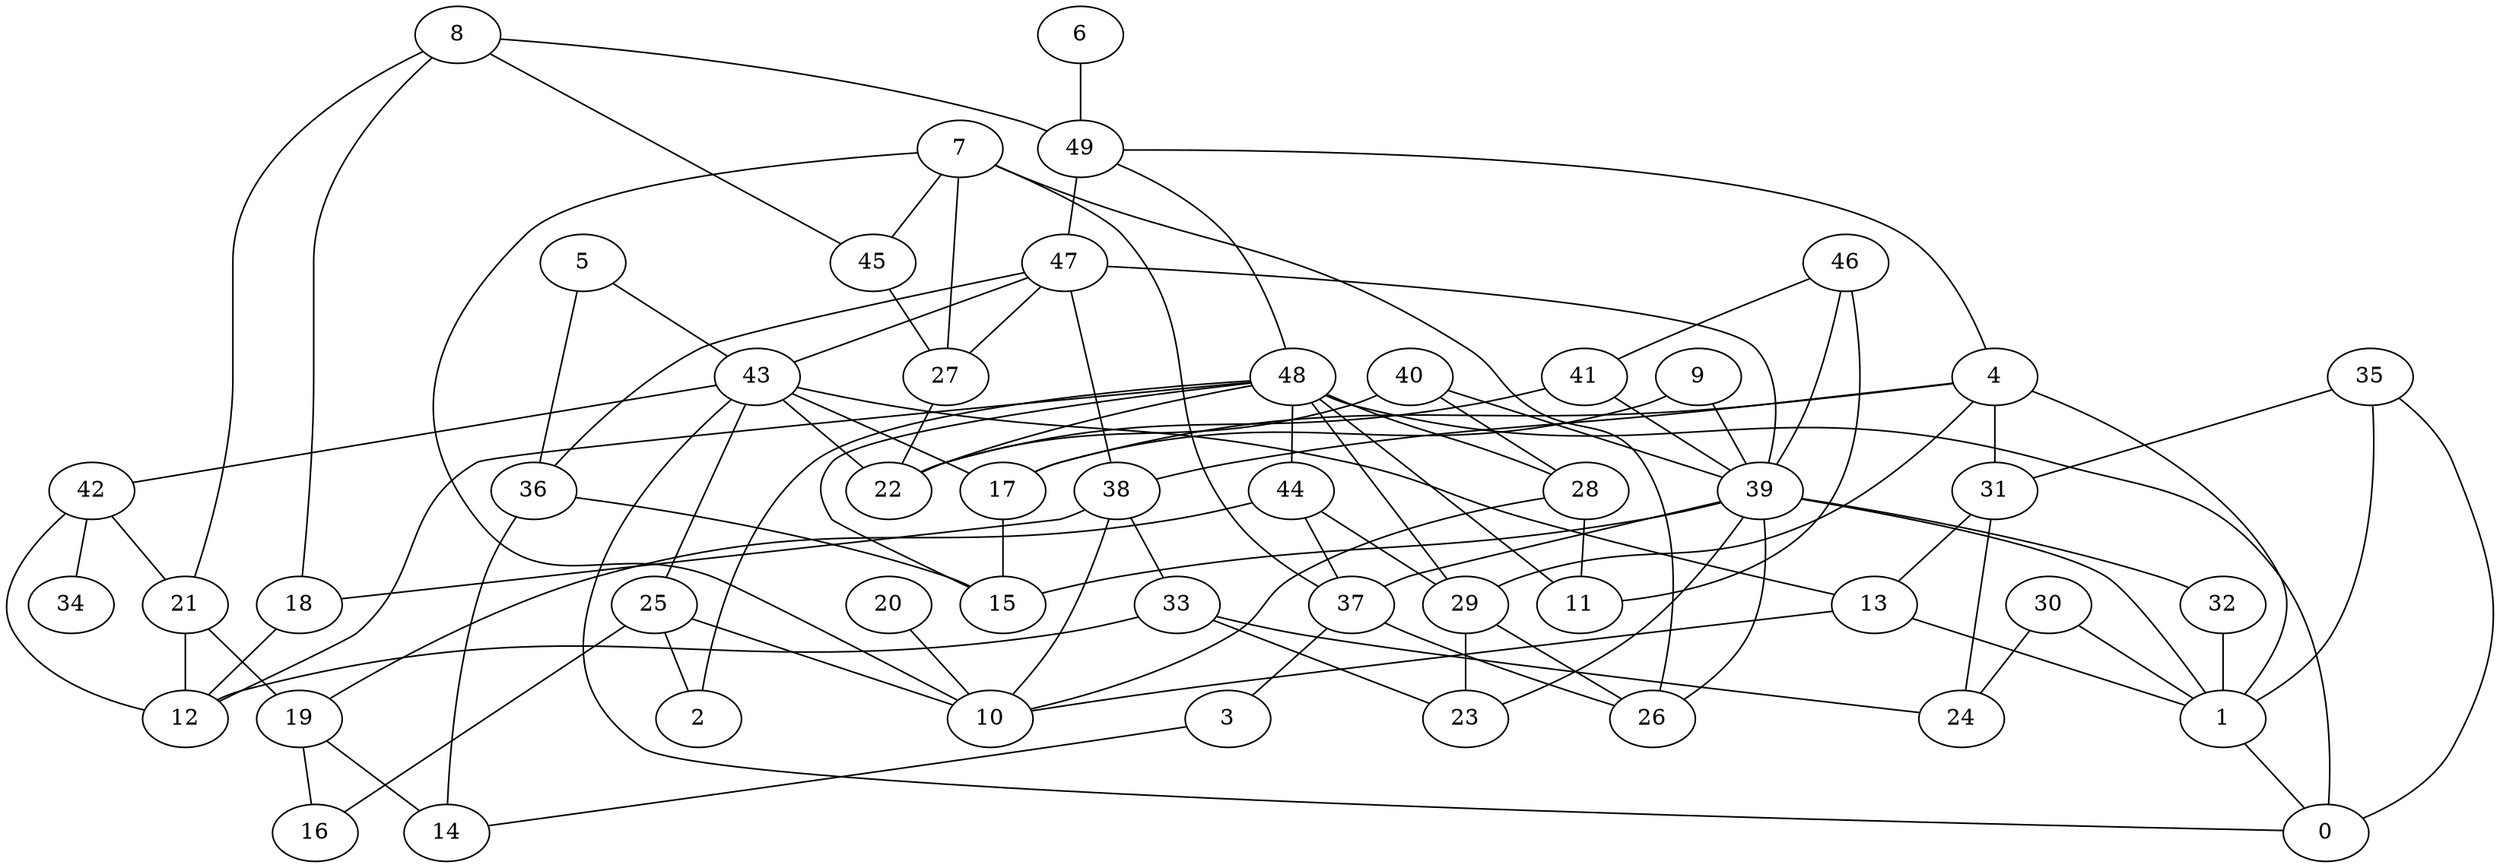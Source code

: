 digraph GG_graph {

subgraph G_graph {
edge [color = black]
"5" -> "43" [dir = none]
"20" -> "10" [dir = none]
"8" -> "45" [dir = none]
"8" -> "49" [dir = none]
"37" -> "3" [dir = none]
"21" -> "19" [dir = none]
"31" -> "13" [dir = none]
"40" -> "28" [dir = none]
"9" -> "17" [dir = none]
"9" -> "39" [dir = none]
"19" -> "14" [dir = none]
"19" -> "16" [dir = none]
"6" -> "49" [dir = none]
"30" -> "1" [dir = none]
"39" -> "26" [dir = none]
"39" -> "37" [dir = none]
"39" -> "1" [dir = none]
"39" -> "32" [dir = none]
"39" -> "15" [dir = none]
"28" -> "11" [dir = none]
"41" -> "39" [dir = none]
"35" -> "1" [dir = none]
"27" -> "22" [dir = none]
"7" -> "27" [dir = none]
"42" -> "34" [dir = none]
"42" -> "12" [dir = none]
"49" -> "48" [dir = none]
"25" -> "16" [dir = none]
"33" -> "23" [dir = none]
"33" -> "24" [dir = none]
"33" -> "12" [dir = none]
"44" -> "19" [dir = none]
"48" -> "28" [dir = none]
"48" -> "2" [dir = none]
"48" -> "22" [dir = none]
"48" -> "12" [dir = none]
"48" -> "44" [dir = none]
"48" -> "29" [dir = none]
"48" -> "0" [dir = none]
"48" -> "15" [dir = none]
"38" -> "10" [dir = none]
"38" -> "18" [dir = none]
"38" -> "33" [dir = none]
"46" -> "41" [dir = none]
"43" -> "42" [dir = none]
"47" -> "36" [dir = none]
"47" -> "43" [dir = none]
"4" -> "31" [dir = none]
"4" -> "38" [dir = none]
"1" -> "0" [dir = none]
"30" -> "24" [dir = none]
"39" -> "23" [dir = none]
"7" -> "26" [dir = none]
"29" -> "26" [dir = none]
"44" -> "29" [dir = none]
"13" -> "10" [dir = none]
"48" -> "11" [dir = none]
"32" -> "1" [dir = none]
"28" -> "10" [dir = none]
"46" -> "39" [dir = none]
"42" -> "21" [dir = none]
"47" -> "39" [dir = none]
"7" -> "37" [dir = none]
"7" -> "45" [dir = none]
"40" -> "39" [dir = none]
"43" -> "0" [dir = none]
"35" -> "0" [dir = none]
"8" -> "18" [dir = none]
"37" -> "26" [dir = none]
"43" -> "13" [dir = none]
"13" -> "1" [dir = none]
"43" -> "17" [dir = none]
"4" -> "17" [dir = none]
"25" -> "10" [dir = none]
"3" -> "14" [dir = none]
"47" -> "38" [dir = none]
"41" -> "22" [dir = none]
"5" -> "36" [dir = none]
"43" -> "22" [dir = none]
"4" -> "29" [dir = none]
"4" -> "1" [dir = none]
"49" -> "47" [dir = none]
"36" -> "14" [dir = none]
"40" -> "22" [dir = none]
"45" -> "27" [dir = none]
"35" -> "31" [dir = none]
"36" -> "15" [dir = none]
"18" -> "12" [dir = none]
"17" -> "15" [dir = none]
"29" -> "23" [dir = none]
"25" -> "2" [dir = none]
"8" -> "21" [dir = none]
"46" -> "11" [dir = none]
"49" -> "4" [dir = none]
"43" -> "25" [dir = none]
"44" -> "37" [dir = none]
"21" -> "12" [dir = none]
"7" -> "10" [dir = none]
"31" -> "24" [dir = none]
"47" -> "27" [dir = none]
}

}
